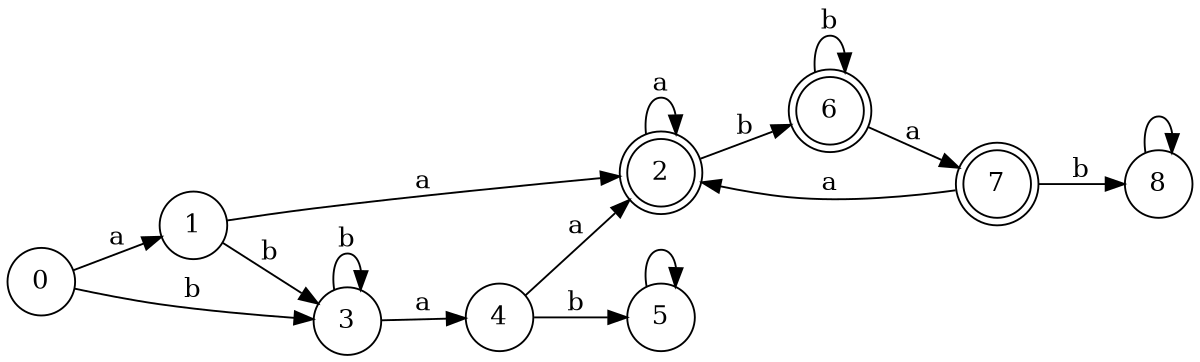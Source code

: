 digraph "" {
        rankdir=LR;
	size="8,5"
	node[shape=doublecircle] 2 6 7;
	node[shape=circle];
        
        0->1[label="a"];
        1->2[label="a"];
        
        0->3[label="b"];
        1->3[label="b"];
        3->3[label="b"];
        
        3->4[label="a"];
        4->2[label="a"];
        4->5[label="b"];
        5->5;

        2->2[label="a"];
        2->6[label="b"];
        6->7[label="a"];
        7->8[label="b"];
        6->6[label="b"];
        7->2[label="a"];
        8->8;
}

digraph "1" {
        rankdir=LR;
	size="8,5"
	node[shape=doublecircle] 2 6 7;
	node[shape=circle];
        
        0->2[label="aa"];
        0->3[label="b+ab"];
        3->3[label="b"];
        
        3->4[label="a"];
        4->2[label="a"];
        4->5[label="b"];
        5->5;

        2->2[label="a"];
        2->6[label="b"];
        6->7[label="a"];
        7->8[label="b"];
        6->6[label="b"];
        7->2[label="a"];
        8->8;
}

digraph "3" {
        rankdir=LR;
	size="8,5"
	node[shape=doublecircle] 2 6 7;
	node[shape=circle];
        
        0->2[label="aa"];
        0->4[label="(b+ab)b*a"];
        4->2[label="a"];
        4->5[label="b"];
        5->5;

        2->2[label="a"];
        2->6[label="b"];
        6->7[label="a"];
        7->8[label="b"];
        6->6[label="b"];
        7->2[label="a"];
        8->8;
}

digraph "458" {
        rankdir=LR;
	size="8,5"
	node[shape=doublecircle] 2 6 7;
	node[shape=circle];
        
        0->2[label="aa+(b+ab)b*aa"];
        2->2[label="a"];
        2->6[label="b"];
        6->7[label="a"];
        6->6[label="b"];
        7->2[label="a"];
}

digraph "e" {
        rankdir=LR;
	size="8,5"
	node[shape=doublecircle] 9;
	node[shape=circle];
        
        0->2[label="aa+(b+ab)b*aa"];
        2->2[label="a"];
        2->6[label="b"];
        6->7[label="a"];
        6->6[label="b"];
        7->2[label="a"];
        2->9[label=<&epsilon;>];
        6->9[label=<&epsilon;>];
        7->9[label=<&epsilon;>];
}

digraph "6" {
        rankdir=LR;
	size="8,5"
	node[shape=doublecircle] 9;
	node[shape=circle];
        
        0->2[label="aa+(b+ab)b*aa"];
        2->2[label="a"];
        2->9[label=<bb*+&epsilon;>];
        2->7[label="bb*a"];
        7->2[label="a"];
        7->9[label=<&epsilon;>];
}

digraph "7" {
        rankdir=LR;
	size="8,5"
	node[shape=doublecircle] 9;
	node[shape=circle];
        
        0->2[label="aa+(b+ab)b*aa"];
        2->2[label="a+bb*aa"];
        2->9[label=<bb*a+bb*+&epsilon;>];
}

digraph "2" {
        rankdir=LR;
	size="8,5"
	node[shape=doublecircle] 9;
	node[shape=circle];
        
        0->9[label=<(aa+(b+ab)b*aa)(a+bb*aa)*(bb*a+bb*+&epsilon;)>];
}
